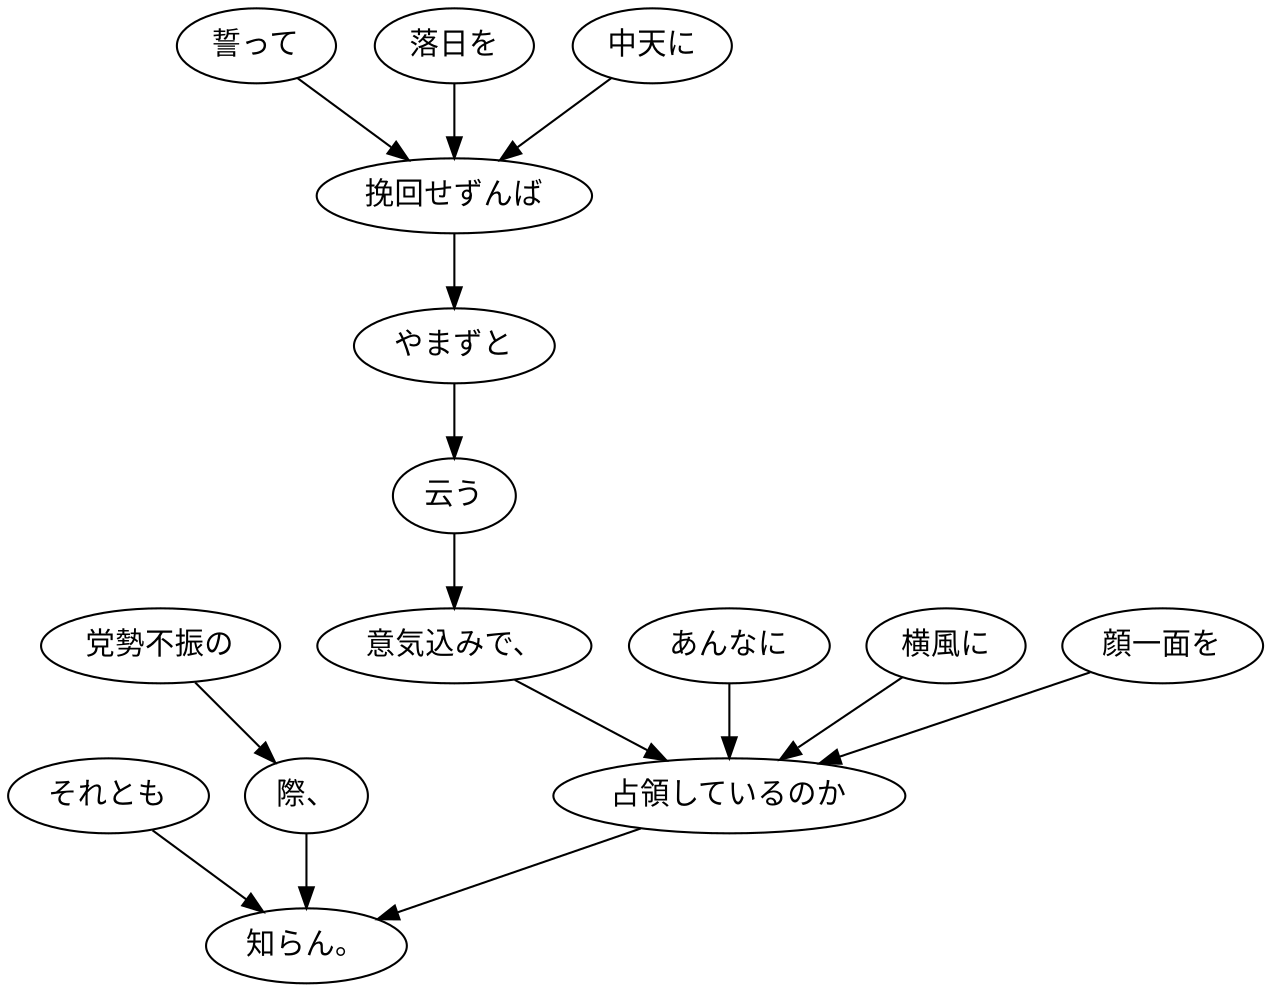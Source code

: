 digraph graph5567 {
	node0 [label="それとも"];
	node1 [label="党勢不振の"];
	node2 [label="際、"];
	node3 [label="誓って"];
	node4 [label="落日を"];
	node5 [label="中天に"];
	node6 [label="挽回せずんば"];
	node7 [label="やまずと"];
	node8 [label="云う"];
	node9 [label="意気込みで、"];
	node10 [label="あんなに"];
	node11 [label="横風に"];
	node12 [label="顔一面を"];
	node13 [label="占領しているのか"];
	node14 [label="知らん。"];
	node0 -> node14;
	node1 -> node2;
	node2 -> node14;
	node3 -> node6;
	node4 -> node6;
	node5 -> node6;
	node6 -> node7;
	node7 -> node8;
	node8 -> node9;
	node9 -> node13;
	node10 -> node13;
	node11 -> node13;
	node12 -> node13;
	node13 -> node14;
}
